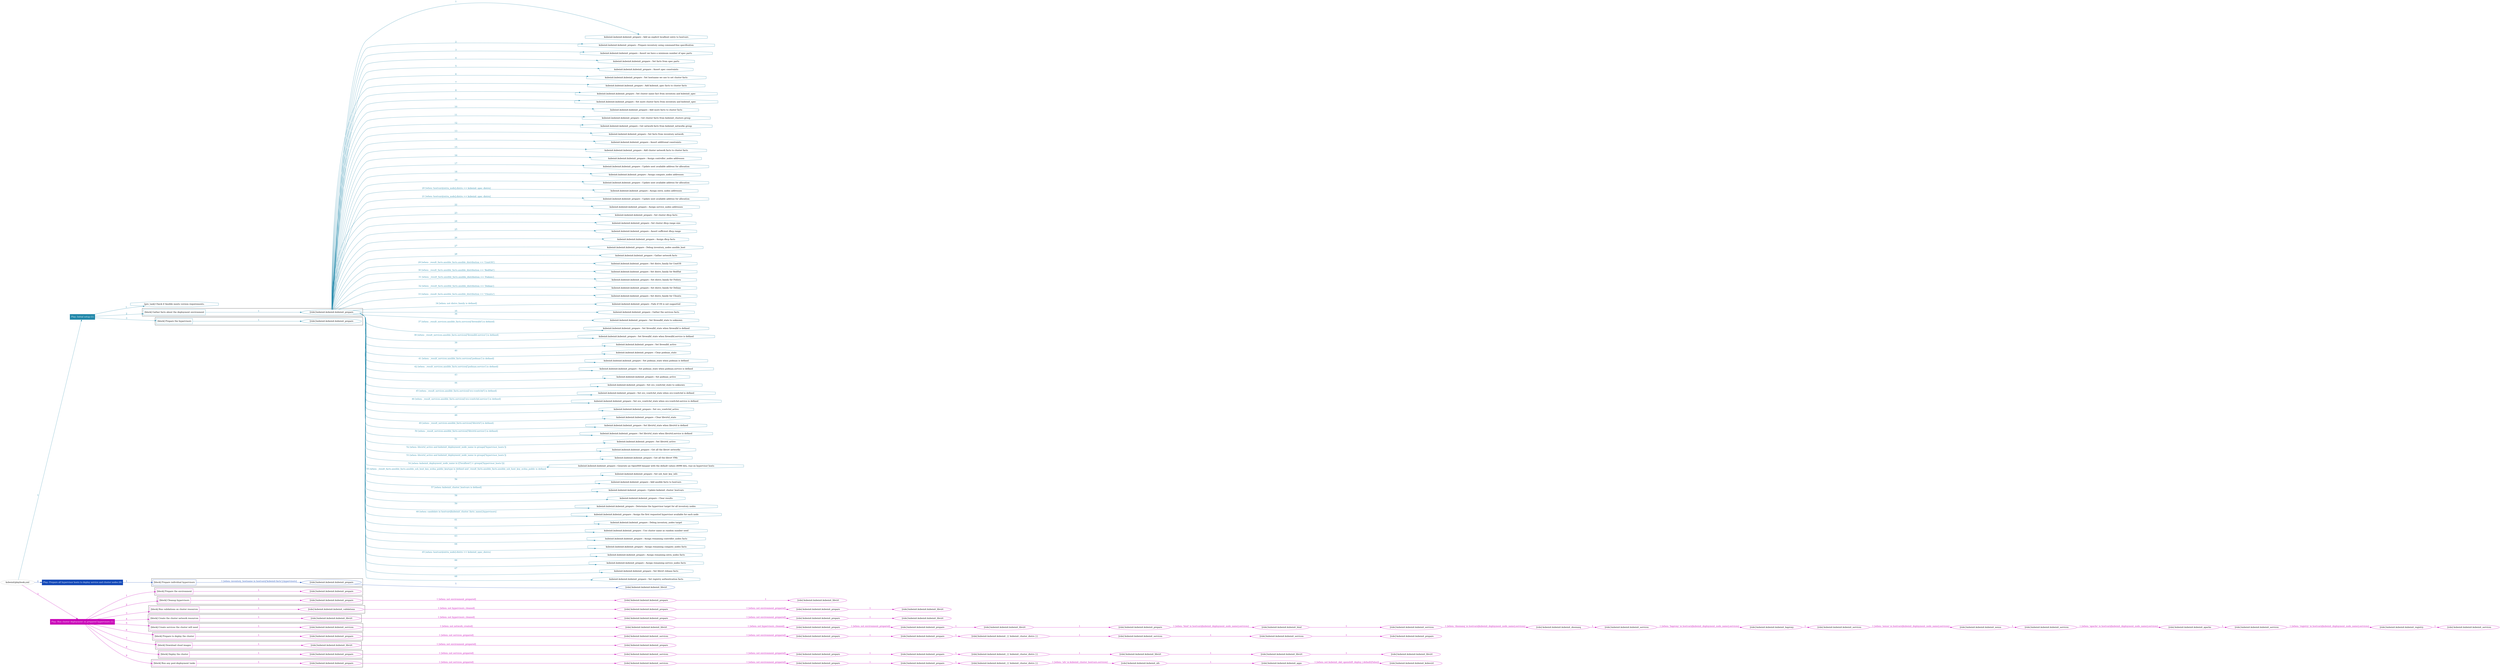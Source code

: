 digraph {
	graph [concentrate=true ordering=in rankdir=LR ratio=fill]
	edge [esep=5 sep=10]
	"kubeinit/playbook.yml" [id=root_node style=dotted]
	play_0f5d8fcf [label="Play: Initial setup (1)" color="#2288aa" fontcolor="#ffffff" id=play_0f5d8fcf shape=box style=filled tooltip=localhost]
	"kubeinit/playbook.yml" -> play_0f5d8fcf [label="1 " color="#2288aa" fontcolor="#2288aa" id=edge_c008d5e9 labeltooltip="1 " tooltip="1 "]
	subgraph "kubeinit.kubeinit.kubeinit_prepare" {
		role_d242b654 [label="[role] kubeinit.kubeinit.kubeinit_prepare" color="#2288aa" id=role_d242b654 tooltip="kubeinit.kubeinit.kubeinit_prepare"]
		task_147dc52f [label="kubeinit.kubeinit.kubeinit_prepare : Add an explicit localhost entry to hostvars" color="#2288aa" id=task_147dc52f shape=octagon tooltip="kubeinit.kubeinit.kubeinit_prepare : Add an explicit localhost entry to hostvars"]
		role_d242b654 -> task_147dc52f [label="1 " color="#2288aa" fontcolor="#2288aa" id=edge_b0a1b3be labeltooltip="1 " tooltip="1 "]
		task_946ba342 [label="kubeinit.kubeinit.kubeinit_prepare : Prepare inventory using command-line specification" color="#2288aa" id=task_946ba342 shape=octagon tooltip="kubeinit.kubeinit.kubeinit_prepare : Prepare inventory using command-line specification"]
		role_d242b654 -> task_946ba342 [label="2 " color="#2288aa" fontcolor="#2288aa" id=edge_45b07091 labeltooltip="2 " tooltip="2 "]
		task_860eed7b [label="kubeinit.kubeinit.kubeinit_prepare : Assert we have a minimum number of spec parts" color="#2288aa" id=task_860eed7b shape=octagon tooltip="kubeinit.kubeinit.kubeinit_prepare : Assert we have a minimum number of spec parts"]
		role_d242b654 -> task_860eed7b [label="3 " color="#2288aa" fontcolor="#2288aa" id=edge_5e937936 labeltooltip="3 " tooltip="3 "]
		task_e9d36097 [label="kubeinit.kubeinit.kubeinit_prepare : Set facts from spec parts" color="#2288aa" id=task_e9d36097 shape=octagon tooltip="kubeinit.kubeinit.kubeinit_prepare : Set facts from spec parts"]
		role_d242b654 -> task_e9d36097 [label="4 " color="#2288aa" fontcolor="#2288aa" id=edge_bb0b170c labeltooltip="4 " tooltip="4 "]
		task_4ab913e9 [label="kubeinit.kubeinit.kubeinit_prepare : Assert spec constraints" color="#2288aa" id=task_4ab913e9 shape=octagon tooltip="kubeinit.kubeinit.kubeinit_prepare : Assert spec constraints"]
		role_d242b654 -> task_4ab913e9 [label="5 " color="#2288aa" fontcolor="#2288aa" id=edge_d850499d labeltooltip="5 " tooltip="5 "]
		task_0edf11ce [label="kubeinit.kubeinit.kubeinit_prepare : Set hostname we use to set cluster facts" color="#2288aa" id=task_0edf11ce shape=octagon tooltip="kubeinit.kubeinit.kubeinit_prepare : Set hostname we use to set cluster facts"]
		role_d242b654 -> task_0edf11ce [label="6 " color="#2288aa" fontcolor="#2288aa" id=edge_72cdb29c labeltooltip="6 " tooltip="6 "]
		task_77ae669b [label="kubeinit.kubeinit.kubeinit_prepare : Add kubeinit_spec facts to cluster facts" color="#2288aa" id=task_77ae669b shape=octagon tooltip="kubeinit.kubeinit.kubeinit_prepare : Add kubeinit_spec facts to cluster facts"]
		role_d242b654 -> task_77ae669b [label="7 " color="#2288aa" fontcolor="#2288aa" id=edge_14305f12 labeltooltip="7 " tooltip="7 "]
		task_c168265f [label="kubeinit.kubeinit.kubeinit_prepare : Set cluster name fact from inventory and kubeinit_spec" color="#2288aa" id=task_c168265f shape=octagon tooltip="kubeinit.kubeinit.kubeinit_prepare : Set cluster name fact from inventory and kubeinit_spec"]
		role_d242b654 -> task_c168265f [label="8 " color="#2288aa" fontcolor="#2288aa" id=edge_31bcdda1 labeltooltip="8 " tooltip="8 "]
		task_cd7b33ee [label="kubeinit.kubeinit.kubeinit_prepare : Set more cluster facts from inventory and kubeinit_spec" color="#2288aa" id=task_cd7b33ee shape=octagon tooltip="kubeinit.kubeinit.kubeinit_prepare : Set more cluster facts from inventory and kubeinit_spec"]
		role_d242b654 -> task_cd7b33ee [label="9 " color="#2288aa" fontcolor="#2288aa" id=edge_e0311642 labeltooltip="9 " tooltip="9 "]
		task_b04707a7 [label="kubeinit.kubeinit.kubeinit_prepare : Add more facts to cluster facts" color="#2288aa" id=task_b04707a7 shape=octagon tooltip="kubeinit.kubeinit.kubeinit_prepare : Add more facts to cluster facts"]
		role_d242b654 -> task_b04707a7 [label="10 " color="#2288aa" fontcolor="#2288aa" id=edge_24f77670 labeltooltip="10 " tooltip="10 "]
		task_b0e7e402 [label="kubeinit.kubeinit.kubeinit_prepare : Get cluster facts from kubeinit_clusters group" color="#2288aa" id=task_b0e7e402 shape=octagon tooltip="kubeinit.kubeinit.kubeinit_prepare : Get cluster facts from kubeinit_clusters group"]
		role_d242b654 -> task_b0e7e402 [label="11 " color="#2288aa" fontcolor="#2288aa" id=edge_d9cdc6f0 labeltooltip="11 " tooltip="11 "]
		task_5cb19504 [label="kubeinit.kubeinit.kubeinit_prepare : Get network facts from kubeinit_networks group" color="#2288aa" id=task_5cb19504 shape=octagon tooltip="kubeinit.kubeinit.kubeinit_prepare : Get network facts from kubeinit_networks group"]
		role_d242b654 -> task_5cb19504 [label="12 " color="#2288aa" fontcolor="#2288aa" id=edge_bfcd4ca7 labeltooltip="12 " tooltip="12 "]
		task_26986012 [label="kubeinit.kubeinit.kubeinit_prepare : Set facts from inventory network" color="#2288aa" id=task_26986012 shape=octagon tooltip="kubeinit.kubeinit.kubeinit_prepare : Set facts from inventory network"]
		role_d242b654 -> task_26986012 [label="13 " color="#2288aa" fontcolor="#2288aa" id=edge_1a5f1d5e labeltooltip="13 " tooltip="13 "]
		task_69069ec3 [label="kubeinit.kubeinit.kubeinit_prepare : Assert additional constraints" color="#2288aa" id=task_69069ec3 shape=octagon tooltip="kubeinit.kubeinit.kubeinit_prepare : Assert additional constraints"]
		role_d242b654 -> task_69069ec3 [label="14 " color="#2288aa" fontcolor="#2288aa" id=edge_5abbc054 labeltooltip="14 " tooltip="14 "]
		task_581ef30f [label="kubeinit.kubeinit.kubeinit_prepare : Add cluster network facts to cluster facts" color="#2288aa" id=task_581ef30f shape=octagon tooltip="kubeinit.kubeinit.kubeinit_prepare : Add cluster network facts to cluster facts"]
		role_d242b654 -> task_581ef30f [label="15 " color="#2288aa" fontcolor="#2288aa" id=edge_0451a186 labeltooltip="15 " tooltip="15 "]
		task_d98bb71b [label="kubeinit.kubeinit.kubeinit_prepare : Assign controller_nodes addresses" color="#2288aa" id=task_d98bb71b shape=octagon tooltip="kubeinit.kubeinit.kubeinit_prepare : Assign controller_nodes addresses"]
		role_d242b654 -> task_d98bb71b [label="16 " color="#2288aa" fontcolor="#2288aa" id=edge_b0a7cfc0 labeltooltip="16 " tooltip="16 "]
		task_a45daa6b [label="kubeinit.kubeinit.kubeinit_prepare : Update next available address for allocation" color="#2288aa" id=task_a45daa6b shape=octagon tooltip="kubeinit.kubeinit.kubeinit_prepare : Update next available address for allocation"]
		role_d242b654 -> task_a45daa6b [label="17 " color="#2288aa" fontcolor="#2288aa" id=edge_0d860b7b labeltooltip="17 " tooltip="17 "]
		task_5042ffd2 [label="kubeinit.kubeinit.kubeinit_prepare : Assign compute_nodes addresses" color="#2288aa" id=task_5042ffd2 shape=octagon tooltip="kubeinit.kubeinit.kubeinit_prepare : Assign compute_nodes addresses"]
		role_d242b654 -> task_5042ffd2 [label="18 " color="#2288aa" fontcolor="#2288aa" id=edge_ee43f4fd labeltooltip="18 " tooltip="18 "]
		task_68839307 [label="kubeinit.kubeinit.kubeinit_prepare : Update next available address for allocation" color="#2288aa" id=task_68839307 shape=octagon tooltip="kubeinit.kubeinit.kubeinit_prepare : Update next available address for allocation"]
		role_d242b654 -> task_68839307 [label="19 " color="#2288aa" fontcolor="#2288aa" id=edge_a6727e04 labeltooltip="19 " tooltip="19 "]
		task_7a54a650 [label="kubeinit.kubeinit.kubeinit_prepare : Assign extra_nodes addresses" color="#2288aa" id=task_7a54a650 shape=octagon tooltip="kubeinit.kubeinit.kubeinit_prepare : Assign extra_nodes addresses"]
		role_d242b654 -> task_7a54a650 [label="20 [when: hostvars[extra_node].distro == kubeinit_spec_distro]" color="#2288aa" fontcolor="#2288aa" id=edge_e2f1abff labeltooltip="20 [when: hostvars[extra_node].distro == kubeinit_spec_distro]" tooltip="20 [when: hostvars[extra_node].distro == kubeinit_spec_distro]"]
		task_ea5f32cb [label="kubeinit.kubeinit.kubeinit_prepare : Update next available address for allocation" color="#2288aa" id=task_ea5f32cb shape=octagon tooltip="kubeinit.kubeinit.kubeinit_prepare : Update next available address for allocation"]
		role_d242b654 -> task_ea5f32cb [label="21 [when: hostvars[extra_node].distro == kubeinit_spec_distro]" color="#2288aa" fontcolor="#2288aa" id=edge_2a3e25a5 labeltooltip="21 [when: hostvars[extra_node].distro == kubeinit_spec_distro]" tooltip="21 [when: hostvars[extra_node].distro == kubeinit_spec_distro]"]
		task_7b268e42 [label="kubeinit.kubeinit.kubeinit_prepare : Assign service_nodes addresses" color="#2288aa" id=task_7b268e42 shape=octagon tooltip="kubeinit.kubeinit.kubeinit_prepare : Assign service_nodes addresses"]
		role_d242b654 -> task_7b268e42 [label="22 " color="#2288aa" fontcolor="#2288aa" id=edge_3403817e labeltooltip="22 " tooltip="22 "]
		task_bda82021 [label="kubeinit.kubeinit.kubeinit_prepare : Set cluster dhcp facts" color="#2288aa" id=task_bda82021 shape=octagon tooltip="kubeinit.kubeinit.kubeinit_prepare : Set cluster dhcp facts"]
		role_d242b654 -> task_bda82021 [label="23 " color="#2288aa" fontcolor="#2288aa" id=edge_4d1f0353 labeltooltip="23 " tooltip="23 "]
		task_d964e1da [label="kubeinit.kubeinit.kubeinit_prepare : Set cluster dhcp range size" color="#2288aa" id=task_d964e1da shape=octagon tooltip="kubeinit.kubeinit.kubeinit_prepare : Set cluster dhcp range size"]
		role_d242b654 -> task_d964e1da [label="24 " color="#2288aa" fontcolor="#2288aa" id=edge_bfb46c3f labeltooltip="24 " tooltip="24 "]
		task_de55002e [label="kubeinit.kubeinit.kubeinit_prepare : Assert sufficient dhcp range" color="#2288aa" id=task_de55002e shape=octagon tooltip="kubeinit.kubeinit.kubeinit_prepare : Assert sufficient dhcp range"]
		role_d242b654 -> task_de55002e [label="25 " color="#2288aa" fontcolor="#2288aa" id=edge_1c1b3b6d labeltooltip="25 " tooltip="25 "]
		task_ae4d5fe9 [label="kubeinit.kubeinit.kubeinit_prepare : Assign dhcp facts" color="#2288aa" id=task_ae4d5fe9 shape=octagon tooltip="kubeinit.kubeinit.kubeinit_prepare : Assign dhcp facts"]
		role_d242b654 -> task_ae4d5fe9 [label="26 " color="#2288aa" fontcolor="#2288aa" id=edge_4ac3e7bb labeltooltip="26 " tooltip="26 "]
		task_941e177c [label="kubeinit.kubeinit.kubeinit_prepare : Debug inventory_nodes ansible_host" color="#2288aa" id=task_941e177c shape=octagon tooltip="kubeinit.kubeinit.kubeinit_prepare : Debug inventory_nodes ansible_host"]
		role_d242b654 -> task_941e177c [label="27 " color="#2288aa" fontcolor="#2288aa" id=edge_cdb3181d labeltooltip="27 " tooltip="27 "]
		task_9a4a7ffe [label="kubeinit.kubeinit.kubeinit_prepare : Gather network facts" color="#2288aa" id=task_9a4a7ffe shape=octagon tooltip="kubeinit.kubeinit.kubeinit_prepare : Gather network facts"]
		role_d242b654 -> task_9a4a7ffe [label="28 " color="#2288aa" fontcolor="#2288aa" id=edge_25559496 labeltooltip="28 " tooltip="28 "]
		task_e47c8c12 [label="kubeinit.kubeinit.kubeinit_prepare : Set distro_family for CentOS" color="#2288aa" id=task_e47c8c12 shape=octagon tooltip="kubeinit.kubeinit.kubeinit_prepare : Set distro_family for CentOS"]
		role_d242b654 -> task_e47c8c12 [label="29 [when: _result_facts.ansible_facts.ansible_distribution == 'CentOS']" color="#2288aa" fontcolor="#2288aa" id=edge_535eb260 labeltooltip="29 [when: _result_facts.ansible_facts.ansible_distribution == 'CentOS']" tooltip="29 [when: _result_facts.ansible_facts.ansible_distribution == 'CentOS']"]
		task_bd4a89cd [label="kubeinit.kubeinit.kubeinit_prepare : Set distro_family for RedHat" color="#2288aa" id=task_bd4a89cd shape=octagon tooltip="kubeinit.kubeinit.kubeinit_prepare : Set distro_family for RedHat"]
		role_d242b654 -> task_bd4a89cd [label="30 [when: _result_facts.ansible_facts.ansible_distribution == 'RedHat']" color="#2288aa" fontcolor="#2288aa" id=edge_08ee901f labeltooltip="30 [when: _result_facts.ansible_facts.ansible_distribution == 'RedHat']" tooltip="30 [when: _result_facts.ansible_facts.ansible_distribution == 'RedHat']"]
		task_37b6085f [label="kubeinit.kubeinit.kubeinit_prepare : Set distro_family for Fedora" color="#2288aa" id=task_37b6085f shape=octagon tooltip="kubeinit.kubeinit.kubeinit_prepare : Set distro_family for Fedora"]
		role_d242b654 -> task_37b6085f [label="31 [when: _result_facts.ansible_facts.ansible_distribution == 'Fedora']" color="#2288aa" fontcolor="#2288aa" id=edge_75b20c53 labeltooltip="31 [when: _result_facts.ansible_facts.ansible_distribution == 'Fedora']" tooltip="31 [when: _result_facts.ansible_facts.ansible_distribution == 'Fedora']"]
		task_64bdf12b [label="kubeinit.kubeinit.kubeinit_prepare : Set distro_family for Debian" color="#2288aa" id=task_64bdf12b shape=octagon tooltip="kubeinit.kubeinit.kubeinit_prepare : Set distro_family for Debian"]
		role_d242b654 -> task_64bdf12b [label="32 [when: _result_facts.ansible_facts.ansible_distribution == 'Debian']" color="#2288aa" fontcolor="#2288aa" id=edge_16238ff7 labeltooltip="32 [when: _result_facts.ansible_facts.ansible_distribution == 'Debian']" tooltip="32 [when: _result_facts.ansible_facts.ansible_distribution == 'Debian']"]
		task_aaed856f [label="kubeinit.kubeinit.kubeinit_prepare : Set distro_family for Ubuntu" color="#2288aa" id=task_aaed856f shape=octagon tooltip="kubeinit.kubeinit.kubeinit_prepare : Set distro_family for Ubuntu"]
		role_d242b654 -> task_aaed856f [label="33 [when: _result_facts.ansible_facts.ansible_distribution == 'Ubuntu']" color="#2288aa" fontcolor="#2288aa" id=edge_45aceac4 labeltooltip="33 [when: _result_facts.ansible_facts.ansible_distribution == 'Ubuntu']" tooltip="33 [when: _result_facts.ansible_facts.ansible_distribution == 'Ubuntu']"]
		task_bb6e95f5 [label="kubeinit.kubeinit.kubeinit_prepare : Fails if OS is not supported" color="#2288aa" id=task_bb6e95f5 shape=octagon tooltip="kubeinit.kubeinit.kubeinit_prepare : Fails if OS is not supported"]
		role_d242b654 -> task_bb6e95f5 [label="34 [when: not distro_family is defined]" color="#2288aa" fontcolor="#2288aa" id=edge_655b7675 labeltooltip="34 [when: not distro_family is defined]" tooltip="34 [when: not distro_family is defined]"]
		task_cab546c7 [label="kubeinit.kubeinit.kubeinit_prepare : Gather the services facts" color="#2288aa" id=task_cab546c7 shape=octagon tooltip="kubeinit.kubeinit.kubeinit_prepare : Gather the services facts"]
		role_d242b654 -> task_cab546c7 [label="35 " color="#2288aa" fontcolor="#2288aa" id=edge_8e55ec34 labeltooltip="35 " tooltip="35 "]
		task_df87b1b1 [label="kubeinit.kubeinit.kubeinit_prepare : Set firewalld_state to unknown" color="#2288aa" id=task_df87b1b1 shape=octagon tooltip="kubeinit.kubeinit.kubeinit_prepare : Set firewalld_state to unknown"]
		role_d242b654 -> task_df87b1b1 [label="36 " color="#2288aa" fontcolor="#2288aa" id=edge_aabb4625 labeltooltip="36 " tooltip="36 "]
		task_de9bf9bf [label="kubeinit.kubeinit.kubeinit_prepare : Set firewalld_state when firewalld is defined" color="#2288aa" id=task_de9bf9bf shape=octagon tooltip="kubeinit.kubeinit.kubeinit_prepare : Set firewalld_state when firewalld is defined"]
		role_d242b654 -> task_de9bf9bf [label="37 [when: _result_services.ansible_facts.services['firewalld'] is defined]" color="#2288aa" fontcolor="#2288aa" id=edge_45bb8eb1 labeltooltip="37 [when: _result_services.ansible_facts.services['firewalld'] is defined]" tooltip="37 [when: _result_services.ansible_facts.services['firewalld'] is defined]"]
		task_9c858619 [label="kubeinit.kubeinit.kubeinit_prepare : Set firewalld_state when firewalld.service is defined" color="#2288aa" id=task_9c858619 shape=octagon tooltip="kubeinit.kubeinit.kubeinit_prepare : Set firewalld_state when firewalld.service is defined"]
		role_d242b654 -> task_9c858619 [label="38 [when: _result_services.ansible_facts.services['firewalld.service'] is defined]" color="#2288aa" fontcolor="#2288aa" id=edge_167e3f35 labeltooltip="38 [when: _result_services.ansible_facts.services['firewalld.service'] is defined]" tooltip="38 [when: _result_services.ansible_facts.services['firewalld.service'] is defined]"]
		task_99f949f1 [label="kubeinit.kubeinit.kubeinit_prepare : Set firewalld_active" color="#2288aa" id=task_99f949f1 shape=octagon tooltip="kubeinit.kubeinit.kubeinit_prepare : Set firewalld_active"]
		role_d242b654 -> task_99f949f1 [label="39 " color="#2288aa" fontcolor="#2288aa" id=edge_548ce400 labeltooltip="39 " tooltip="39 "]
		task_10203302 [label="kubeinit.kubeinit.kubeinit_prepare : Clear podman_state" color="#2288aa" id=task_10203302 shape=octagon tooltip="kubeinit.kubeinit.kubeinit_prepare : Clear podman_state"]
		role_d242b654 -> task_10203302 [label="40 " color="#2288aa" fontcolor="#2288aa" id=edge_1ee41648 labeltooltip="40 " tooltip="40 "]
		task_e5ddfac0 [label="kubeinit.kubeinit.kubeinit_prepare : Set podman_state when podman is defined" color="#2288aa" id=task_e5ddfac0 shape=octagon tooltip="kubeinit.kubeinit.kubeinit_prepare : Set podman_state when podman is defined"]
		role_d242b654 -> task_e5ddfac0 [label="41 [when: _result_services.ansible_facts.services['podman'] is defined]" color="#2288aa" fontcolor="#2288aa" id=edge_075156c5 labeltooltip="41 [when: _result_services.ansible_facts.services['podman'] is defined]" tooltip="41 [when: _result_services.ansible_facts.services['podman'] is defined]"]
		task_97b911f2 [label="kubeinit.kubeinit.kubeinit_prepare : Set podman_state when podman.service is defined" color="#2288aa" id=task_97b911f2 shape=octagon tooltip="kubeinit.kubeinit.kubeinit_prepare : Set podman_state when podman.service is defined"]
		role_d242b654 -> task_97b911f2 [label="42 [when: _result_services.ansible_facts.services['podman.service'] is defined]" color="#2288aa" fontcolor="#2288aa" id=edge_98c709fa labeltooltip="42 [when: _result_services.ansible_facts.services['podman.service'] is defined]" tooltip="42 [when: _result_services.ansible_facts.services['podman.service'] is defined]"]
		task_e8bf6a7c [label="kubeinit.kubeinit.kubeinit_prepare : Set podman_active" color="#2288aa" id=task_e8bf6a7c shape=octagon tooltip="kubeinit.kubeinit.kubeinit_prepare : Set podman_active"]
		role_d242b654 -> task_e8bf6a7c [label="43 " color="#2288aa" fontcolor="#2288aa" id=edge_1a9ff07a labeltooltip="43 " tooltip="43 "]
		task_d46a1397 [label="kubeinit.kubeinit.kubeinit_prepare : Set ovs_vswitchd_state to unknown" color="#2288aa" id=task_d46a1397 shape=octagon tooltip="kubeinit.kubeinit.kubeinit_prepare : Set ovs_vswitchd_state to unknown"]
		role_d242b654 -> task_d46a1397 [label="44 " color="#2288aa" fontcolor="#2288aa" id=edge_ca327d42 labeltooltip="44 " tooltip="44 "]
		task_c23061d0 [label="kubeinit.kubeinit.kubeinit_prepare : Set ovs_vswitchd_state when ovs-vswitchd is defined" color="#2288aa" id=task_c23061d0 shape=octagon tooltip="kubeinit.kubeinit.kubeinit_prepare : Set ovs_vswitchd_state when ovs-vswitchd is defined"]
		role_d242b654 -> task_c23061d0 [label="45 [when: _result_services.ansible_facts.services['ovs-vswitchd'] is defined]" color="#2288aa" fontcolor="#2288aa" id=edge_b08af4c9 labeltooltip="45 [when: _result_services.ansible_facts.services['ovs-vswitchd'] is defined]" tooltip="45 [when: _result_services.ansible_facts.services['ovs-vswitchd'] is defined]"]
		task_e2fe2cb9 [label="kubeinit.kubeinit.kubeinit_prepare : Set ovs_vswitchd_state when ovs-vswitchd.service is defined" color="#2288aa" id=task_e2fe2cb9 shape=octagon tooltip="kubeinit.kubeinit.kubeinit_prepare : Set ovs_vswitchd_state when ovs-vswitchd.service is defined"]
		role_d242b654 -> task_e2fe2cb9 [label="46 [when: _result_services.ansible_facts.services['ovs-vswitchd.service'] is defined]" color="#2288aa" fontcolor="#2288aa" id=edge_32c7f854 labeltooltip="46 [when: _result_services.ansible_facts.services['ovs-vswitchd.service'] is defined]" tooltip="46 [when: _result_services.ansible_facts.services['ovs-vswitchd.service'] is defined]"]
		task_525b49ef [label="kubeinit.kubeinit.kubeinit_prepare : Set ovs_vswitchd_active" color="#2288aa" id=task_525b49ef shape=octagon tooltip="kubeinit.kubeinit.kubeinit_prepare : Set ovs_vswitchd_active"]
		role_d242b654 -> task_525b49ef [label="47 " color="#2288aa" fontcolor="#2288aa" id=edge_f3ec09ec labeltooltip="47 " tooltip="47 "]
		task_9483dab5 [label="kubeinit.kubeinit.kubeinit_prepare : Clear libvirtd_state" color="#2288aa" id=task_9483dab5 shape=octagon tooltip="kubeinit.kubeinit.kubeinit_prepare : Clear libvirtd_state"]
		role_d242b654 -> task_9483dab5 [label="48 " color="#2288aa" fontcolor="#2288aa" id=edge_1661556a labeltooltip="48 " tooltip="48 "]
		task_490443ee [label="kubeinit.kubeinit.kubeinit_prepare : Set libvirtd_state when libvirtd is defined" color="#2288aa" id=task_490443ee shape=octagon tooltip="kubeinit.kubeinit.kubeinit_prepare : Set libvirtd_state when libvirtd is defined"]
		role_d242b654 -> task_490443ee [label="49 [when: _result_services.ansible_facts.services['libvirtd'] is defined]" color="#2288aa" fontcolor="#2288aa" id=edge_62ce6ab9 labeltooltip="49 [when: _result_services.ansible_facts.services['libvirtd'] is defined]" tooltip="49 [when: _result_services.ansible_facts.services['libvirtd'] is defined]"]
		task_e356615a [label="kubeinit.kubeinit.kubeinit_prepare : Set libvirtd_state when libvirtd.service is defined" color="#2288aa" id=task_e356615a shape=octagon tooltip="kubeinit.kubeinit.kubeinit_prepare : Set libvirtd_state when libvirtd.service is defined"]
		role_d242b654 -> task_e356615a [label="50 [when: _result_services.ansible_facts.services['libvirtd.service'] is defined]" color="#2288aa" fontcolor="#2288aa" id=edge_f8f03ff8 labeltooltip="50 [when: _result_services.ansible_facts.services['libvirtd.service'] is defined]" tooltip="50 [when: _result_services.ansible_facts.services['libvirtd.service'] is defined]"]
		task_2d2afaf3 [label="kubeinit.kubeinit.kubeinit_prepare : Set libvirtd_active" color="#2288aa" id=task_2d2afaf3 shape=octagon tooltip="kubeinit.kubeinit.kubeinit_prepare : Set libvirtd_active"]
		role_d242b654 -> task_2d2afaf3 [label="51 " color="#2288aa" fontcolor="#2288aa" id=edge_3e54c8d9 labeltooltip="51 " tooltip="51 "]
		task_818e95f4 [label="kubeinit.kubeinit.kubeinit_prepare : Get all the libvirt networks" color="#2288aa" id=task_818e95f4 shape=octagon tooltip="kubeinit.kubeinit.kubeinit_prepare : Get all the libvirt networks"]
		role_d242b654 -> task_818e95f4 [label="52 [when: libvirtd_active and kubeinit_deployment_node_name in groups['hypervisor_hosts']]" color="#2288aa" fontcolor="#2288aa" id=edge_fe388408 labeltooltip="52 [when: libvirtd_active and kubeinit_deployment_node_name in groups['hypervisor_hosts']]" tooltip="52 [when: libvirtd_active and kubeinit_deployment_node_name in groups['hypervisor_hosts']]"]
		task_116027a3 [label="kubeinit.kubeinit.kubeinit_prepare : Get all the libvirt VMs" color="#2288aa" id=task_116027a3 shape=octagon tooltip="kubeinit.kubeinit.kubeinit_prepare : Get all the libvirt VMs"]
		role_d242b654 -> task_116027a3 [label="53 [when: libvirtd_active and kubeinit_deployment_node_name in groups['hypervisor_hosts']]" color="#2288aa" fontcolor="#2288aa" id=edge_b929d946 labeltooltip="53 [when: libvirtd_active and kubeinit_deployment_node_name in groups['hypervisor_hosts']]" tooltip="53 [when: libvirtd_active and kubeinit_deployment_node_name in groups['hypervisor_hosts']]"]
		task_90109405 [label="kubeinit.kubeinit.kubeinit_prepare : Generate an OpenSSH keypair with the default values (4096 bits, rsa) on hypervisor hosts" color="#2288aa" id=task_90109405 shape=octagon tooltip="kubeinit.kubeinit.kubeinit_prepare : Generate an OpenSSH keypair with the default values (4096 bits, rsa) on hypervisor hosts"]
		role_d242b654 -> task_90109405 [label="54 [when: kubeinit_deployment_node_name in (['localhost'] + groups['hypervisor_hosts'])]" color="#2288aa" fontcolor="#2288aa" id=edge_4487c59f labeltooltip="54 [when: kubeinit_deployment_node_name in (['localhost'] + groups['hypervisor_hosts'])]" tooltip="54 [when: kubeinit_deployment_node_name in (['localhost'] + groups['hypervisor_hosts'])]"]
		task_ae7f4319 [label="kubeinit.kubeinit.kubeinit_prepare : Set ssh_host_key_info" color="#2288aa" id=task_ae7f4319 shape=octagon tooltip="kubeinit.kubeinit.kubeinit_prepare : Set ssh_host_key_info"]
		role_d242b654 -> task_ae7f4319 [label="55 [when: _result_facts.ansible_facts.ansible_ssh_host_key_ecdsa_public_keytype is defined and _result_facts.ansible_facts.ansible_ssh_host_key_ecdsa_public is defined
]" color="#2288aa" fontcolor="#2288aa" id=edge_6b19c6d9 labeltooltip="55 [when: _result_facts.ansible_facts.ansible_ssh_host_key_ecdsa_public_keytype is defined and _result_facts.ansible_facts.ansible_ssh_host_key_ecdsa_public is defined
]" tooltip="55 [when: _result_facts.ansible_facts.ansible_ssh_host_key_ecdsa_public_keytype is defined and _result_facts.ansible_facts.ansible_ssh_host_key_ecdsa_public is defined
]"]
		task_55292e1c [label="kubeinit.kubeinit.kubeinit_prepare : Add ansible facts to hostvars" color="#2288aa" id=task_55292e1c shape=octagon tooltip="kubeinit.kubeinit.kubeinit_prepare : Add ansible facts to hostvars"]
		role_d242b654 -> task_55292e1c [label="56 " color="#2288aa" fontcolor="#2288aa" id=edge_b37232af labeltooltip="56 " tooltip="56 "]
		task_1b4ac5cf [label="kubeinit.kubeinit.kubeinit_prepare : Update kubeinit_cluster_hostvars" color="#2288aa" id=task_1b4ac5cf shape=octagon tooltip="kubeinit.kubeinit.kubeinit_prepare : Update kubeinit_cluster_hostvars"]
		role_d242b654 -> task_1b4ac5cf [label="57 [when: kubeinit_cluster_hostvars is defined]" color="#2288aa" fontcolor="#2288aa" id=edge_d60445ec labeltooltip="57 [when: kubeinit_cluster_hostvars is defined]" tooltip="57 [when: kubeinit_cluster_hostvars is defined]"]
		task_5c4bf4ef [label="kubeinit.kubeinit.kubeinit_prepare : Clear results" color="#2288aa" id=task_5c4bf4ef shape=octagon tooltip="kubeinit.kubeinit.kubeinit_prepare : Clear results"]
		role_d242b654 -> task_5c4bf4ef [label="58 " color="#2288aa" fontcolor="#2288aa" id=edge_2f72d731 labeltooltip="58 " tooltip="58 "]
		task_47f5306e [label="kubeinit.kubeinit.kubeinit_prepare : Determine the hypervisor target for all inventory nodes" color="#2288aa" id=task_47f5306e shape=octagon tooltip="kubeinit.kubeinit.kubeinit_prepare : Determine the hypervisor target for all inventory nodes"]
		role_d242b654 -> task_47f5306e [label="59 " color="#2288aa" fontcolor="#2288aa" id=edge_d3087c1d labeltooltip="59 " tooltip="59 "]
		task_b046f5a3 [label="kubeinit.kubeinit.kubeinit_prepare : Assign the first requested hypervisor available for each node" color="#2288aa" id=task_b046f5a3 shape=octagon tooltip="kubeinit.kubeinit.kubeinit_prepare : Assign the first requested hypervisor available for each node"]
		role_d242b654 -> task_b046f5a3 [label="60 [when: candidate in hostvars[kubeinit_cluster_facts_name].hypervisors]" color="#2288aa" fontcolor="#2288aa" id=edge_8a51f447 labeltooltip="60 [when: candidate in hostvars[kubeinit_cluster_facts_name].hypervisors]" tooltip="60 [when: candidate in hostvars[kubeinit_cluster_facts_name].hypervisors]"]
		task_52350bbe [label="kubeinit.kubeinit.kubeinit_prepare : Debug inventory_nodes target" color="#2288aa" id=task_52350bbe shape=octagon tooltip="kubeinit.kubeinit.kubeinit_prepare : Debug inventory_nodes target"]
		role_d242b654 -> task_52350bbe [label="61 " color="#2288aa" fontcolor="#2288aa" id=edge_2a58575a labeltooltip="61 " tooltip="61 "]
		task_d12818f1 [label="kubeinit.kubeinit.kubeinit_prepare : Use cluster name as random number seed" color="#2288aa" id=task_d12818f1 shape=octagon tooltip="kubeinit.kubeinit.kubeinit_prepare : Use cluster name as random number seed"]
		role_d242b654 -> task_d12818f1 [label="62 " color="#2288aa" fontcolor="#2288aa" id=edge_605532e6 labeltooltip="62 " tooltip="62 "]
		task_c67703fb [label="kubeinit.kubeinit.kubeinit_prepare : Assign remaining controller_nodes facts" color="#2288aa" id=task_c67703fb shape=octagon tooltip="kubeinit.kubeinit.kubeinit_prepare : Assign remaining controller_nodes facts"]
		role_d242b654 -> task_c67703fb [label="63 " color="#2288aa" fontcolor="#2288aa" id=edge_c4e3b411 labeltooltip="63 " tooltip="63 "]
		task_567effc3 [label="kubeinit.kubeinit.kubeinit_prepare : Assign remaining compute_nodes facts" color="#2288aa" id=task_567effc3 shape=octagon tooltip="kubeinit.kubeinit.kubeinit_prepare : Assign remaining compute_nodes facts"]
		role_d242b654 -> task_567effc3 [label="64 " color="#2288aa" fontcolor="#2288aa" id=edge_dd21709e labeltooltip="64 " tooltip="64 "]
		task_de0f07a4 [label="kubeinit.kubeinit.kubeinit_prepare : Assign remaining extra_nodes facts" color="#2288aa" id=task_de0f07a4 shape=octagon tooltip="kubeinit.kubeinit.kubeinit_prepare : Assign remaining extra_nodes facts"]
		role_d242b654 -> task_de0f07a4 [label="65 [when: hostvars[extra_node].distro == kubeinit_spec_distro]" color="#2288aa" fontcolor="#2288aa" id=edge_6639ce94 labeltooltip="65 [when: hostvars[extra_node].distro == kubeinit_spec_distro]" tooltip="65 [when: hostvars[extra_node].distro == kubeinit_spec_distro]"]
		task_7d720e8d [label="kubeinit.kubeinit.kubeinit_prepare : Assign remaining service_nodes facts" color="#2288aa" id=task_7d720e8d shape=octagon tooltip="kubeinit.kubeinit.kubeinit_prepare : Assign remaining service_nodes facts"]
		role_d242b654 -> task_7d720e8d [label="66 " color="#2288aa" fontcolor="#2288aa" id=edge_e80dd7d0 labeltooltip="66 " tooltip="66 "]
		task_44a6a71c [label="kubeinit.kubeinit.kubeinit_prepare : Set libvirt release facts" color="#2288aa" id=task_44a6a71c shape=octagon tooltip="kubeinit.kubeinit.kubeinit_prepare : Set libvirt release facts"]
		role_d242b654 -> task_44a6a71c [label="67 " color="#2288aa" fontcolor="#2288aa" id=edge_531c6c6a labeltooltip="67 " tooltip="67 "]
		task_9ecb324a [label="kubeinit.kubeinit.kubeinit_prepare : Set registry authentication facts" color="#2288aa" id=task_9ecb324a shape=octagon tooltip="kubeinit.kubeinit.kubeinit_prepare : Set registry authentication facts"]
		role_d242b654 -> task_9ecb324a [label="68 " color="#2288aa" fontcolor="#2288aa" id=edge_7e6cb1ae labeltooltip="68 " tooltip="68 "]
	}
	subgraph "kubeinit.kubeinit.kubeinit_prepare" {
		role_707152db [label="[role] kubeinit.kubeinit.kubeinit_prepare" color="#2288aa" id=role_707152db tooltip="kubeinit.kubeinit.kubeinit_prepare"]
	}
	subgraph "Play: Initial setup (1)" {
		pre_task_830bd8f2 [label="[pre_task] Check if Ansible meets version requirements." color="#2288aa" id=pre_task_830bd8f2 shape=octagon tooltip="Check if Ansible meets version requirements."]
		play_0f5d8fcf -> pre_task_830bd8f2 [label="1 " color="#2288aa" fontcolor="#2288aa" id=edge_caaf0709 labeltooltip="1 " tooltip="1 "]
		play_0f5d8fcf -> block_6b5e2304 [label=2 color="#2288aa" fontcolor="#2288aa" id=edge_be7af021 labeltooltip=2 tooltip=2]
		subgraph cluster_block_6b5e2304 {
			block_6b5e2304 [label="[block] Gather facts about the deployment environment" color="#2288aa" id=block_6b5e2304 labeltooltip="Gather facts about the deployment environment" shape=box tooltip="Gather facts about the deployment environment"]
			block_6b5e2304 -> role_d242b654 [label="1 " color="#2288aa" fontcolor="#2288aa" id=edge_e8b44759 labeltooltip="1 " tooltip="1 "]
		}
		play_0f5d8fcf -> block_b782c23d [label=3 color="#2288aa" fontcolor="#2288aa" id=edge_4807b734 labeltooltip=3 tooltip=3]
		subgraph cluster_block_b782c23d {
			block_b782c23d [label="[block] Prepare the hypervisors" color="#2288aa" id=block_b782c23d labeltooltip="Prepare the hypervisors" shape=box tooltip="Prepare the hypervisors"]
			block_b782c23d -> role_707152db [label="1 " color="#2288aa" fontcolor="#2288aa" id=edge_59b3ab25 labeltooltip="1 " tooltip="1 "]
		}
	}
	play_02d25ce5 [label="Play: Prepare all hypervisor hosts to deploy service and cluster nodes (0)" color="#1449b8" fontcolor="#ffffff" id=play_02d25ce5 shape=box style=filled tooltip="Play: Prepare all hypervisor hosts to deploy service and cluster nodes (0)"]
	"kubeinit/playbook.yml" -> play_02d25ce5 [label="2 " color="#1449b8" fontcolor="#1449b8" id=edge_aceaebdd labeltooltip="2 " tooltip="2 "]
	subgraph "kubeinit.kubeinit.kubeinit_libvirt" {
		role_158b6705 [label="[role] kubeinit.kubeinit.kubeinit_libvirt" color="#1449b8" id=role_158b6705 tooltip="kubeinit.kubeinit.kubeinit_libvirt"]
	}
	subgraph "kubeinit.kubeinit.kubeinit_prepare" {
		role_57e5c331 [label="[role] kubeinit.kubeinit.kubeinit_prepare" color="#1449b8" id=role_57e5c331 tooltip="kubeinit.kubeinit.kubeinit_prepare"]
		role_57e5c331 -> role_158b6705 [label="1 " color="#1449b8" fontcolor="#1449b8" id=edge_c7b2a448 labeltooltip="1 " tooltip="1 "]
	}
	subgraph "Play: Prepare all hypervisor hosts to deploy service and cluster nodes (0)" {
		play_02d25ce5 -> block_c8b32a02 [label=1 color="#1449b8" fontcolor="#1449b8" id=edge_3d71b937 labeltooltip=1 tooltip=1]
		subgraph cluster_block_c8b32a02 {
			block_c8b32a02 [label="[block] Prepare individual hypervisors" color="#1449b8" id=block_c8b32a02 labeltooltip="Prepare individual hypervisors" shape=box tooltip="Prepare individual hypervisors"]
			block_c8b32a02 -> role_57e5c331 [label="1 [when: inventory_hostname in hostvars['kubeinit-facts'].hypervisors]" color="#1449b8" fontcolor="#1449b8" id=edge_7b0dabf5 labeltooltip="1 [when: inventory_hostname in hostvars['kubeinit-facts'].hypervisors]" tooltip="1 [when: inventory_hostname in hostvars['kubeinit-facts'].hypervisors]"]
		}
	}
	play_72a7bb1f [label="Play: Run cluster deployment on prepared hypervisors (1)" color="#c903b8" fontcolor="#ffffff" id=play_72a7bb1f shape=box style=filled tooltip=localhost]
	"kubeinit/playbook.yml" -> play_72a7bb1f [label="3 " color="#c903b8" fontcolor="#c903b8" id=edge_f31dce8c labeltooltip="3 " tooltip="3 "]
	subgraph "kubeinit.kubeinit.kubeinit_prepare" {
		role_34e464fc [label="[role] kubeinit.kubeinit.kubeinit_prepare" color="#c903b8" id=role_34e464fc tooltip="kubeinit.kubeinit.kubeinit_prepare"]
	}
	subgraph "kubeinit.kubeinit.kubeinit_libvirt" {
		role_e025c411 [label="[role] kubeinit.kubeinit.kubeinit_libvirt" color="#c903b8" id=role_e025c411 tooltip="kubeinit.kubeinit.kubeinit_libvirt"]
	}
	subgraph "kubeinit.kubeinit.kubeinit_prepare" {
		role_0eced243 [label="[role] kubeinit.kubeinit.kubeinit_prepare" color="#c903b8" id=role_0eced243 tooltip="kubeinit.kubeinit.kubeinit_prepare"]
		role_0eced243 -> role_e025c411 [label="1 " color="#c903b8" fontcolor="#c903b8" id=edge_9f15cb30 labeltooltip="1 " tooltip="1 "]
	}
	subgraph "kubeinit.kubeinit.kubeinit_prepare" {
		role_5e62802b [label="[role] kubeinit.kubeinit.kubeinit_prepare" color="#c903b8" id=role_5e62802b tooltip="kubeinit.kubeinit.kubeinit_prepare"]
		role_5e62802b -> role_0eced243 [label="1 [when: not environment_prepared]" color="#c903b8" fontcolor="#c903b8" id=edge_6c0e8155 labeltooltip="1 [when: not environment_prepared]" tooltip="1 [when: not environment_prepared]"]
	}
	subgraph "kubeinit.kubeinit.kubeinit_libvirt" {
		role_5ba7d811 [label="[role] kubeinit.kubeinit.kubeinit_libvirt" color="#c903b8" id=role_5ba7d811 tooltip="kubeinit.kubeinit.kubeinit_libvirt"]
	}
	subgraph "kubeinit.kubeinit.kubeinit_prepare" {
		role_7ff3bd24 [label="[role] kubeinit.kubeinit.kubeinit_prepare" color="#c903b8" id=role_7ff3bd24 tooltip="kubeinit.kubeinit.kubeinit_prepare"]
		role_7ff3bd24 -> role_5ba7d811 [label="1 " color="#c903b8" fontcolor="#c903b8" id=edge_c9b82015 labeltooltip="1 " tooltip="1 "]
	}
	subgraph "kubeinit.kubeinit.kubeinit_prepare" {
		role_a5e0c460 [label="[role] kubeinit.kubeinit.kubeinit_prepare" color="#c903b8" id=role_a5e0c460 tooltip="kubeinit.kubeinit.kubeinit_prepare"]
		role_a5e0c460 -> role_7ff3bd24 [label="1 [when: not environment_prepared]" color="#c903b8" fontcolor="#c903b8" id=edge_a9565eee labeltooltip="1 [when: not environment_prepared]" tooltip="1 [when: not environment_prepared]"]
	}
	subgraph "kubeinit.kubeinit.kubeinit_validations" {
		role_a169a432 [label="[role] kubeinit.kubeinit.kubeinit_validations" color="#c903b8" id=role_a169a432 tooltip="kubeinit.kubeinit.kubeinit_validations"]
		role_a169a432 -> role_a5e0c460 [label="1 [when: not hypervisors_cleaned]" color="#c903b8" fontcolor="#c903b8" id=edge_e91dc741 labeltooltip="1 [when: not hypervisors_cleaned]" tooltip="1 [when: not hypervisors_cleaned]"]
	}
	subgraph "kubeinit.kubeinit.kubeinit_libvirt" {
		role_5bf90a48 [label="[role] kubeinit.kubeinit.kubeinit_libvirt" color="#c903b8" id=role_5bf90a48 tooltip="kubeinit.kubeinit.kubeinit_libvirt"]
	}
	subgraph "kubeinit.kubeinit.kubeinit_prepare" {
		role_c40995c8 [label="[role] kubeinit.kubeinit.kubeinit_prepare" color="#c903b8" id=role_c40995c8 tooltip="kubeinit.kubeinit.kubeinit_prepare"]
		role_c40995c8 -> role_5bf90a48 [label="1 " color="#c903b8" fontcolor="#c903b8" id=edge_5be2309c labeltooltip="1 " tooltip="1 "]
	}
	subgraph "kubeinit.kubeinit.kubeinit_prepare" {
		role_a489c3e9 [label="[role] kubeinit.kubeinit.kubeinit_prepare" color="#c903b8" id=role_a489c3e9 tooltip="kubeinit.kubeinit.kubeinit_prepare"]
		role_a489c3e9 -> role_c40995c8 [label="1 [when: not environment_prepared]" color="#c903b8" fontcolor="#c903b8" id=edge_ccf18d98 labeltooltip="1 [when: not environment_prepared]" tooltip="1 [when: not environment_prepared]"]
	}
	subgraph "kubeinit.kubeinit.kubeinit_libvirt" {
		role_384bceef [label="[role] kubeinit.kubeinit.kubeinit_libvirt" color="#c903b8" id=role_384bceef tooltip="kubeinit.kubeinit.kubeinit_libvirt"]
		role_384bceef -> role_a489c3e9 [label="1 [when: not hypervisors_cleaned]" color="#c903b8" fontcolor="#c903b8" id=edge_3c606eb2 labeltooltip="1 [when: not hypervisors_cleaned]" tooltip="1 [when: not hypervisors_cleaned]"]
	}
	subgraph "kubeinit.kubeinit.kubeinit_services" {
		role_972eec88 [label="[role] kubeinit.kubeinit.kubeinit_services" color="#c903b8" id=role_972eec88 tooltip="kubeinit.kubeinit.kubeinit_services"]
	}
	subgraph "kubeinit.kubeinit.kubeinit_registry" {
		role_0e6dbb5e [label="[role] kubeinit.kubeinit.kubeinit_registry" color="#c903b8" id=role_0e6dbb5e tooltip="kubeinit.kubeinit.kubeinit_registry"]
		role_0e6dbb5e -> role_972eec88 [label="1 " color="#c903b8" fontcolor="#c903b8" id=edge_12e1ba88 labeltooltip="1 " tooltip="1 "]
	}
	subgraph "kubeinit.kubeinit.kubeinit_services" {
		role_fa77bdc7 [label="[role] kubeinit.kubeinit.kubeinit_services" color="#c903b8" id=role_fa77bdc7 tooltip="kubeinit.kubeinit.kubeinit_services"]
		role_fa77bdc7 -> role_0e6dbb5e [label="1 [when: 'registry' in hostvars[kubeinit_deployment_node_name].services]" color="#c903b8" fontcolor="#c903b8" id=edge_73839a75 labeltooltip="1 [when: 'registry' in hostvars[kubeinit_deployment_node_name].services]" tooltip="1 [when: 'registry' in hostvars[kubeinit_deployment_node_name].services]"]
	}
	subgraph "kubeinit.kubeinit.kubeinit_apache" {
		role_b24acc3a [label="[role] kubeinit.kubeinit.kubeinit_apache" color="#c903b8" id=role_b24acc3a tooltip="kubeinit.kubeinit.kubeinit_apache"]
		role_b24acc3a -> role_fa77bdc7 [label="1 " color="#c903b8" fontcolor="#c903b8" id=edge_3ee7f0d3 labeltooltip="1 " tooltip="1 "]
	}
	subgraph "kubeinit.kubeinit.kubeinit_services" {
		role_9b4ec471 [label="[role] kubeinit.kubeinit.kubeinit_services" color="#c903b8" id=role_9b4ec471 tooltip="kubeinit.kubeinit.kubeinit_services"]
		role_9b4ec471 -> role_b24acc3a [label="1 [when: 'apache' in hostvars[kubeinit_deployment_node_name].services]" color="#c903b8" fontcolor="#c903b8" id=edge_df69121f labeltooltip="1 [when: 'apache' in hostvars[kubeinit_deployment_node_name].services]" tooltip="1 [when: 'apache' in hostvars[kubeinit_deployment_node_name].services]"]
	}
	subgraph "kubeinit.kubeinit.kubeinit_nexus" {
		role_c41bc602 [label="[role] kubeinit.kubeinit.kubeinit_nexus" color="#c903b8" id=role_c41bc602 tooltip="kubeinit.kubeinit.kubeinit_nexus"]
		role_c41bc602 -> role_9b4ec471 [label="1 " color="#c903b8" fontcolor="#c903b8" id=edge_e564f174 labeltooltip="1 " tooltip="1 "]
	}
	subgraph "kubeinit.kubeinit.kubeinit_services" {
		role_a902a741 [label="[role] kubeinit.kubeinit.kubeinit_services" color="#c903b8" id=role_a902a741 tooltip="kubeinit.kubeinit.kubeinit_services"]
		role_a902a741 -> role_c41bc602 [label="1 [when: 'nexus' in hostvars[kubeinit_deployment_node_name].services]" color="#c903b8" fontcolor="#c903b8" id=edge_c0e6bb56 labeltooltip="1 [when: 'nexus' in hostvars[kubeinit_deployment_node_name].services]" tooltip="1 [when: 'nexus' in hostvars[kubeinit_deployment_node_name].services]"]
	}
	subgraph "kubeinit.kubeinit.kubeinit_haproxy" {
		role_7b07e294 [label="[role] kubeinit.kubeinit.kubeinit_haproxy" color="#c903b8" id=role_7b07e294 tooltip="kubeinit.kubeinit.kubeinit_haproxy"]
		role_7b07e294 -> role_a902a741 [label="1 " color="#c903b8" fontcolor="#c903b8" id=edge_9d04be9b labeltooltip="1 " tooltip="1 "]
	}
	subgraph "kubeinit.kubeinit.kubeinit_services" {
		role_0f00b9f1 [label="[role] kubeinit.kubeinit.kubeinit_services" color="#c903b8" id=role_0f00b9f1 tooltip="kubeinit.kubeinit.kubeinit_services"]
		role_0f00b9f1 -> role_7b07e294 [label="1 [when: 'haproxy' in hostvars[kubeinit_deployment_node_name].services]" color="#c903b8" fontcolor="#c903b8" id=edge_04322402 labeltooltip="1 [when: 'haproxy' in hostvars[kubeinit_deployment_node_name].services]" tooltip="1 [when: 'haproxy' in hostvars[kubeinit_deployment_node_name].services]"]
	}
	subgraph "kubeinit.kubeinit.kubeinit_dnsmasq" {
		role_921e8d30 [label="[role] kubeinit.kubeinit.kubeinit_dnsmasq" color="#c903b8" id=role_921e8d30 tooltip="kubeinit.kubeinit.kubeinit_dnsmasq"]
		role_921e8d30 -> role_0f00b9f1 [label="1 " color="#c903b8" fontcolor="#c903b8" id=edge_530bd0e9 labeltooltip="1 " tooltip="1 "]
	}
	subgraph "kubeinit.kubeinit.kubeinit_services" {
		role_ec1eb436 [label="[role] kubeinit.kubeinit.kubeinit_services" color="#c903b8" id=role_ec1eb436 tooltip="kubeinit.kubeinit.kubeinit_services"]
		role_ec1eb436 -> role_921e8d30 [label="1 [when: 'dnsmasq' in hostvars[kubeinit_deployment_node_name].services]" color="#c903b8" fontcolor="#c903b8" id=edge_3ac6974c labeltooltip="1 [when: 'dnsmasq' in hostvars[kubeinit_deployment_node_name].services]" tooltip="1 [when: 'dnsmasq' in hostvars[kubeinit_deployment_node_name].services]"]
	}
	subgraph "kubeinit.kubeinit.kubeinit_bind" {
		role_87d0d5f0 [label="[role] kubeinit.kubeinit.kubeinit_bind" color="#c903b8" id=role_87d0d5f0 tooltip="kubeinit.kubeinit.kubeinit_bind"]
		role_87d0d5f0 -> role_ec1eb436 [label="1 " color="#c903b8" fontcolor="#c903b8" id=edge_879ebc4e labeltooltip="1 " tooltip="1 "]
	}
	subgraph "kubeinit.kubeinit.kubeinit_prepare" {
		role_ea7d4d6c [label="[role] kubeinit.kubeinit.kubeinit_prepare" color="#c903b8" id=role_ea7d4d6c tooltip="kubeinit.kubeinit.kubeinit_prepare"]
		role_ea7d4d6c -> role_87d0d5f0 [label="1 [when: 'bind' in hostvars[kubeinit_deployment_node_name].services]" color="#c903b8" fontcolor="#c903b8" id=edge_93da615c labeltooltip="1 [when: 'bind' in hostvars[kubeinit_deployment_node_name].services]" tooltip="1 [when: 'bind' in hostvars[kubeinit_deployment_node_name].services]"]
	}
	subgraph "kubeinit.kubeinit.kubeinit_libvirt" {
		role_2b315310 [label="[role] kubeinit.kubeinit.kubeinit_libvirt" color="#c903b8" id=role_2b315310 tooltip="kubeinit.kubeinit.kubeinit_libvirt"]
		role_2b315310 -> role_ea7d4d6c [label="1 " color="#c903b8" fontcolor="#c903b8" id=edge_ab6e7501 labeltooltip="1 " tooltip="1 "]
	}
	subgraph "kubeinit.kubeinit.kubeinit_prepare" {
		role_6c7bed4f [label="[role] kubeinit.kubeinit.kubeinit_prepare" color="#c903b8" id=role_6c7bed4f tooltip="kubeinit.kubeinit.kubeinit_prepare"]
		role_6c7bed4f -> role_2b315310 [label="1 " color="#c903b8" fontcolor="#c903b8" id=edge_9e5af4cc labeltooltip="1 " tooltip="1 "]
	}
	subgraph "kubeinit.kubeinit.kubeinit_prepare" {
		role_3d0d6608 [label="[role] kubeinit.kubeinit.kubeinit_prepare" color="#c903b8" id=role_3d0d6608 tooltip="kubeinit.kubeinit.kubeinit_prepare"]
		role_3d0d6608 -> role_6c7bed4f [label="1 [when: not environment_prepared]" color="#c903b8" fontcolor="#c903b8" id=edge_8815e5b4 labeltooltip="1 [when: not environment_prepared]" tooltip="1 [when: not environment_prepared]"]
	}
	subgraph "kubeinit.kubeinit.kubeinit_libvirt" {
		role_345b11e6 [label="[role] kubeinit.kubeinit.kubeinit_libvirt" color="#c903b8" id=role_345b11e6 tooltip="kubeinit.kubeinit.kubeinit_libvirt"]
		role_345b11e6 -> role_3d0d6608 [label="1 [when: not hypervisors_cleaned]" color="#c903b8" fontcolor="#c903b8" id=edge_4227b24c labeltooltip="1 [when: not hypervisors_cleaned]" tooltip="1 [when: not hypervisors_cleaned]"]
	}
	subgraph "kubeinit.kubeinit.kubeinit_services" {
		role_94fbb7dd [label="[role] kubeinit.kubeinit.kubeinit_services" color="#c903b8" id=role_94fbb7dd tooltip="kubeinit.kubeinit.kubeinit_services"]
		role_94fbb7dd -> role_345b11e6 [label="1 [when: not network_created]" color="#c903b8" fontcolor="#c903b8" id=edge_0903bb73 labeltooltip="1 [when: not network_created]" tooltip="1 [when: not network_created]"]
	}
	subgraph "kubeinit.kubeinit.kubeinit_prepare" {
		role_43138d8c [label="[role] kubeinit.kubeinit.kubeinit_prepare" color="#c903b8" id=role_43138d8c tooltip="kubeinit.kubeinit.kubeinit_prepare"]
	}
	subgraph "kubeinit.kubeinit.kubeinit_services" {
		role_8f461320 [label="[role] kubeinit.kubeinit.kubeinit_services" color="#c903b8" id=role_8f461320 tooltip="kubeinit.kubeinit.kubeinit_services"]
		role_8f461320 -> role_43138d8c [label="1 " color="#c903b8" fontcolor="#c903b8" id=edge_07d2a2d0 labeltooltip="1 " tooltip="1 "]
	}
	subgraph "kubeinit.kubeinit.kubeinit_services" {
		role_ba428c80 [label="[role] kubeinit.kubeinit.kubeinit_services" color="#c903b8" id=role_ba428c80 tooltip="kubeinit.kubeinit.kubeinit_services"]
		role_ba428c80 -> role_8f461320 [label="1 " color="#c903b8" fontcolor="#c903b8" id=edge_4194c5c3 labeltooltip="1 " tooltip="1 "]
	}
	subgraph "kubeinit.kubeinit.kubeinit_{{ kubeinit_cluster_distro }}" {
		role_8869000b [label="[role] kubeinit.kubeinit.kubeinit_{{ kubeinit_cluster_distro }}" color="#c903b8" id=role_8869000b tooltip="kubeinit.kubeinit.kubeinit_{{ kubeinit_cluster_distro }}"]
		role_8869000b -> role_ba428c80 [label="1 " color="#c903b8" fontcolor="#c903b8" id=edge_d68ae94d labeltooltip="1 " tooltip="1 "]
	}
	subgraph "kubeinit.kubeinit.kubeinit_prepare" {
		role_c2689494 [label="[role] kubeinit.kubeinit.kubeinit_prepare" color="#c903b8" id=role_c2689494 tooltip="kubeinit.kubeinit.kubeinit_prepare"]
		role_c2689494 -> role_8869000b [label="1 " color="#c903b8" fontcolor="#c903b8" id=edge_28d7c72b labeltooltip="1 " tooltip="1 "]
	}
	subgraph "kubeinit.kubeinit.kubeinit_prepare" {
		role_6092c2a8 [label="[role] kubeinit.kubeinit.kubeinit_prepare" color="#c903b8" id=role_6092c2a8 tooltip="kubeinit.kubeinit.kubeinit_prepare"]
		role_6092c2a8 -> role_c2689494 [label="1 " color="#c903b8" fontcolor="#c903b8" id=edge_bfc3a108 labeltooltip="1 " tooltip="1 "]
	}
	subgraph "kubeinit.kubeinit.kubeinit_services" {
		role_70aca2ee [label="[role] kubeinit.kubeinit.kubeinit_services" color="#c903b8" id=role_70aca2ee tooltip="kubeinit.kubeinit.kubeinit_services"]
		role_70aca2ee -> role_6092c2a8 [label="1 [when: not environment_prepared]" color="#c903b8" fontcolor="#c903b8" id=edge_31bc478c labeltooltip="1 [when: not environment_prepared]" tooltip="1 [when: not environment_prepared]"]
	}
	subgraph "kubeinit.kubeinit.kubeinit_prepare" {
		role_a7c60079 [label="[role] kubeinit.kubeinit.kubeinit_prepare" color="#c903b8" id=role_a7c60079 tooltip="kubeinit.kubeinit.kubeinit_prepare"]
		role_a7c60079 -> role_70aca2ee [label="1 [when: not services_prepared]" color="#c903b8" fontcolor="#c903b8" id=edge_26947045 labeltooltip="1 [when: not services_prepared]" tooltip="1 [when: not services_prepared]"]
	}
	subgraph "kubeinit.kubeinit.kubeinit_prepare" {
		role_fa3331ad [label="[role] kubeinit.kubeinit.kubeinit_prepare" color="#c903b8" id=role_fa3331ad tooltip="kubeinit.kubeinit.kubeinit_prepare"]
	}
	subgraph "kubeinit.kubeinit.kubeinit_libvirt" {
		role_b7aad935 [label="[role] kubeinit.kubeinit.kubeinit_libvirt" color="#c903b8" id=role_b7aad935 tooltip="kubeinit.kubeinit.kubeinit_libvirt"]
		role_b7aad935 -> role_fa3331ad [label="1 [when: not environment_prepared]" color="#c903b8" fontcolor="#c903b8" id=edge_cc6bcac0 labeltooltip="1 [when: not environment_prepared]" tooltip="1 [when: not environment_prepared]"]
	}
	subgraph "kubeinit.kubeinit.kubeinit_libvirt" {
		role_ad689910 [label="[role] kubeinit.kubeinit.kubeinit_libvirt" color="#c903b8" id=role_ad689910 tooltip="kubeinit.kubeinit.kubeinit_libvirt"]
	}
	subgraph "kubeinit.kubeinit.kubeinit_libvirt" {
		role_67fc18f9 [label="[role] kubeinit.kubeinit.kubeinit_libvirt" color="#c903b8" id=role_67fc18f9 tooltip="kubeinit.kubeinit.kubeinit_libvirt"]
		role_67fc18f9 -> role_ad689910 [label="1 " color="#c903b8" fontcolor="#c903b8" id=edge_a8e43e1a labeltooltip="1 " tooltip="1 "]
	}
	subgraph "kubeinit.kubeinit.kubeinit_libvirt" {
		role_977f85f0 [label="[role] kubeinit.kubeinit.kubeinit_libvirt" color="#c903b8" id=role_977f85f0 tooltip="kubeinit.kubeinit.kubeinit_libvirt"]
		role_977f85f0 -> role_67fc18f9 [label="1 " color="#c903b8" fontcolor="#c903b8" id=edge_6f5e44f0 labeltooltip="1 " tooltip="1 "]
	}
	subgraph "kubeinit.kubeinit.kubeinit_{{ kubeinit_cluster_distro }}" {
		role_f866a0a5 [label="[role] kubeinit.kubeinit.kubeinit_{{ kubeinit_cluster_distro }}" color="#c903b8" id=role_f866a0a5 tooltip="kubeinit.kubeinit.kubeinit_{{ kubeinit_cluster_distro }}"]
		role_f866a0a5 -> role_977f85f0 [label="1 " color="#c903b8" fontcolor="#c903b8" id=edge_4d939f2d labeltooltip="1 " tooltip="1 "]
	}
	subgraph "kubeinit.kubeinit.kubeinit_prepare" {
		role_5d2f6cc2 [label="[role] kubeinit.kubeinit.kubeinit_prepare" color="#c903b8" id=role_5d2f6cc2 tooltip="kubeinit.kubeinit.kubeinit_prepare"]
		role_5d2f6cc2 -> role_f866a0a5 [label="1 " color="#c903b8" fontcolor="#c903b8" id=edge_5fa9d0b8 labeltooltip="1 " tooltip="1 "]
	}
	subgraph "kubeinit.kubeinit.kubeinit_prepare" {
		role_2484570b [label="[role] kubeinit.kubeinit.kubeinit_prepare" color="#c903b8" id=role_2484570b tooltip="kubeinit.kubeinit.kubeinit_prepare"]
		role_2484570b -> role_5d2f6cc2 [label="1 " color="#c903b8" fontcolor="#c903b8" id=edge_4538b745 labeltooltip="1 " tooltip="1 "]
	}
	subgraph "kubeinit.kubeinit.kubeinit_services" {
		role_a9d0d5a7 [label="[role] kubeinit.kubeinit.kubeinit_services" color="#c903b8" id=role_a9d0d5a7 tooltip="kubeinit.kubeinit.kubeinit_services"]
		role_a9d0d5a7 -> role_2484570b [label="1 [when: not environment_prepared]" color="#c903b8" fontcolor="#c903b8" id=edge_36269f43 labeltooltip="1 [when: not environment_prepared]" tooltip="1 [when: not environment_prepared]"]
	}
	subgraph "kubeinit.kubeinit.kubeinit_prepare" {
		role_c3128f6c [label="[role] kubeinit.kubeinit.kubeinit_prepare" color="#c903b8" id=role_c3128f6c tooltip="kubeinit.kubeinit.kubeinit_prepare"]
		role_c3128f6c -> role_a9d0d5a7 [label="1 [when: not services_prepared]" color="#c903b8" fontcolor="#c903b8" id=edge_40bee2a9 labeltooltip="1 [when: not services_prepared]" tooltip="1 [when: not services_prepared]"]
	}
	subgraph "kubeinit.kubeinit.kubeinit_kubevirt" {
		role_c6f4ffbe [label="[role] kubeinit.kubeinit.kubeinit_kubevirt" color="#c903b8" id=role_c6f4ffbe tooltip="kubeinit.kubeinit.kubeinit_kubevirt"]
	}
	subgraph "kubeinit.kubeinit.kubeinit_apps" {
		role_dbc37be9 [label="[role] kubeinit.kubeinit.kubeinit_apps" color="#c903b8" id=role_dbc37be9 tooltip="kubeinit.kubeinit.kubeinit_apps"]
		role_dbc37be9 -> role_c6f4ffbe [label="1 [when: not kubeinit_okd_openshift_deploy | default(False)]" color="#c903b8" fontcolor="#c903b8" id=edge_74ba2888 labeltooltip="1 [when: not kubeinit_okd_openshift_deploy | default(False)]" tooltip="1 [when: not kubeinit_okd_openshift_deploy | default(False)]"]
	}
	subgraph "kubeinit.kubeinit.kubeinit_nfs" {
		role_c8bc3688 [label="[role] kubeinit.kubeinit.kubeinit_nfs" color="#c903b8" id=role_c8bc3688 tooltip="kubeinit.kubeinit.kubeinit_nfs"]
		role_c8bc3688 -> role_dbc37be9 [label="1 " color="#c903b8" fontcolor="#c903b8" id=edge_04e67fcd labeltooltip="1 " tooltip="1 "]
	}
	subgraph "kubeinit.kubeinit.kubeinit_{{ kubeinit_cluster_distro }}" {
		role_471068ee [label="[role] kubeinit.kubeinit.kubeinit_{{ kubeinit_cluster_distro }}" color="#c903b8" id=role_471068ee tooltip="kubeinit.kubeinit.kubeinit_{{ kubeinit_cluster_distro }}"]
		role_471068ee -> role_c8bc3688 [label="1 [when: 'nfs' in kubeinit_cluster_hostvars.services]" color="#c903b8" fontcolor="#c903b8" id=edge_bff2aa65 labeltooltip="1 [when: 'nfs' in kubeinit_cluster_hostvars.services]" tooltip="1 [when: 'nfs' in kubeinit_cluster_hostvars.services]"]
	}
	subgraph "kubeinit.kubeinit.kubeinit_prepare" {
		role_e263b696 [label="[role] kubeinit.kubeinit.kubeinit_prepare" color="#c903b8" id=role_e263b696 tooltip="kubeinit.kubeinit.kubeinit_prepare"]
		role_e263b696 -> role_471068ee [label="1 " color="#c903b8" fontcolor="#c903b8" id=edge_6904191d labeltooltip="1 " tooltip="1 "]
	}
	subgraph "kubeinit.kubeinit.kubeinit_prepare" {
		role_220e0d54 [label="[role] kubeinit.kubeinit.kubeinit_prepare" color="#c903b8" id=role_220e0d54 tooltip="kubeinit.kubeinit.kubeinit_prepare"]
		role_220e0d54 -> role_e263b696 [label="1 " color="#c903b8" fontcolor="#c903b8" id=edge_4b63cb89 labeltooltip="1 " tooltip="1 "]
	}
	subgraph "kubeinit.kubeinit.kubeinit_services" {
		role_f4c7b150 [label="[role] kubeinit.kubeinit.kubeinit_services" color="#c903b8" id=role_f4c7b150 tooltip="kubeinit.kubeinit.kubeinit_services"]
		role_f4c7b150 -> role_220e0d54 [label="1 [when: not environment_prepared]" color="#c903b8" fontcolor="#c903b8" id=edge_621d7bde labeltooltip="1 [when: not environment_prepared]" tooltip="1 [when: not environment_prepared]"]
	}
	subgraph "kubeinit.kubeinit.kubeinit_prepare" {
		role_3731b322 [label="[role] kubeinit.kubeinit.kubeinit_prepare" color="#c903b8" id=role_3731b322 tooltip="kubeinit.kubeinit.kubeinit_prepare"]
		role_3731b322 -> role_f4c7b150 [label="1 [when: not services_prepared]" color="#c903b8" fontcolor="#c903b8" id=edge_4eec4bab labeltooltip="1 [when: not services_prepared]" tooltip="1 [when: not services_prepared]"]
	}
	subgraph "Play: Run cluster deployment on prepared hypervisors (1)" {
		play_72a7bb1f -> block_f4c29838 [label=1 color="#c903b8" fontcolor="#c903b8" id=edge_572b1cc0 labeltooltip=1 tooltip=1]
		subgraph cluster_block_f4c29838 {
			block_f4c29838 [label="[block] Prepare the environment" color="#c903b8" id=block_f4c29838 labeltooltip="Prepare the environment" shape=box tooltip="Prepare the environment"]
			block_f4c29838 -> role_34e464fc [label="1 " color="#c903b8" fontcolor="#c903b8" id=edge_964ac973 labeltooltip="1 " tooltip="1 "]
		}
		play_72a7bb1f -> block_e0093869 [label=2 color="#c903b8" fontcolor="#c903b8" id=edge_838b5dc7 labeltooltip=2 tooltip=2]
		subgraph cluster_block_e0093869 {
			block_e0093869 [label="[block] Cleanup hypervisors" color="#c903b8" id=block_e0093869 labeltooltip="Cleanup hypervisors" shape=box tooltip="Cleanup hypervisors"]
			block_e0093869 -> role_5e62802b [label="1 " color="#c903b8" fontcolor="#c903b8" id=edge_1a4ddbb4 labeltooltip="1 " tooltip="1 "]
		}
		play_72a7bb1f -> block_400915da [label=3 color="#c903b8" fontcolor="#c903b8" id=edge_0a9d8018 labeltooltip=3 tooltip=3]
		subgraph cluster_block_400915da {
			block_400915da [label="[block] Run validations on cluster resources" color="#c903b8" id=block_400915da labeltooltip="Run validations on cluster resources" shape=box tooltip="Run validations on cluster resources"]
			block_400915da -> role_a169a432 [label="1 " color="#c903b8" fontcolor="#c903b8" id=edge_cc545608 labeltooltip="1 " tooltip="1 "]
		}
		play_72a7bb1f -> block_7e4d2afe [label=4 color="#c903b8" fontcolor="#c903b8" id=edge_27f6a284 labeltooltip=4 tooltip=4]
		subgraph cluster_block_7e4d2afe {
			block_7e4d2afe [label="[block] Create the cluster network resources" color="#c903b8" id=block_7e4d2afe labeltooltip="Create the cluster network resources" shape=box tooltip="Create the cluster network resources"]
			block_7e4d2afe -> role_384bceef [label="1 " color="#c903b8" fontcolor="#c903b8" id=edge_af85b018 labeltooltip="1 " tooltip="1 "]
		}
		play_72a7bb1f -> block_58da5894 [label=5 color="#c903b8" fontcolor="#c903b8" id=edge_cbd424ad labeltooltip=5 tooltip=5]
		subgraph cluster_block_58da5894 {
			block_58da5894 [label="[block] Create services the cluster will need" color="#c903b8" id=block_58da5894 labeltooltip="Create services the cluster will need" shape=box tooltip="Create services the cluster will need"]
			block_58da5894 -> role_94fbb7dd [label="1 " color="#c903b8" fontcolor="#c903b8" id=edge_bda2afd2 labeltooltip="1 " tooltip="1 "]
		}
		play_72a7bb1f -> block_7bf991cf [label=6 color="#c903b8" fontcolor="#c903b8" id=edge_e7ee02d7 labeltooltip=6 tooltip=6]
		subgraph cluster_block_7bf991cf {
			block_7bf991cf [label="[block] Prepare to deploy the cluster" color="#c903b8" id=block_7bf991cf labeltooltip="Prepare to deploy the cluster" shape=box tooltip="Prepare to deploy the cluster"]
			block_7bf991cf -> role_a7c60079 [label="1 " color="#c903b8" fontcolor="#c903b8" id=edge_8d8c667b labeltooltip="1 " tooltip="1 "]
		}
		play_72a7bb1f -> block_97fd3b03 [label=7 color="#c903b8" fontcolor="#c903b8" id=edge_c730c328 labeltooltip=7 tooltip=7]
		subgraph cluster_block_97fd3b03 {
			block_97fd3b03 [label="[block] Download cloud images" color="#c903b8" id=block_97fd3b03 labeltooltip="Download cloud images" shape=box tooltip="Download cloud images"]
			block_97fd3b03 -> role_b7aad935 [label="1 " color="#c903b8" fontcolor="#c903b8" id=edge_52ee4f90 labeltooltip="1 " tooltip="1 "]
		}
		play_72a7bb1f -> block_2cdf1537 [label=8 color="#c903b8" fontcolor="#c903b8" id=edge_b26a9df2 labeltooltip=8 tooltip=8]
		subgraph cluster_block_2cdf1537 {
			block_2cdf1537 [label="[block] Deploy the cluster" color="#c903b8" id=block_2cdf1537 labeltooltip="Deploy the cluster" shape=box tooltip="Deploy the cluster"]
			block_2cdf1537 -> role_c3128f6c [label="1 " color="#c903b8" fontcolor="#c903b8" id=edge_1b1b1031 labeltooltip="1 " tooltip="1 "]
		}
		play_72a7bb1f -> block_22811b5b [label=9 color="#c903b8" fontcolor="#c903b8" id=edge_88361c1e labeltooltip=9 tooltip=9]
		subgraph cluster_block_22811b5b {
			block_22811b5b [label="[block] Run any post-deployment tasks" color="#c903b8" id=block_22811b5b labeltooltip="Run any post-deployment tasks" shape=box tooltip="Run any post-deployment tasks"]
			block_22811b5b -> role_3731b322 [label="1 " color="#c903b8" fontcolor="#c903b8" id=edge_4b37e434 labeltooltip="1 " tooltip="1 "]
		}
	}
}

